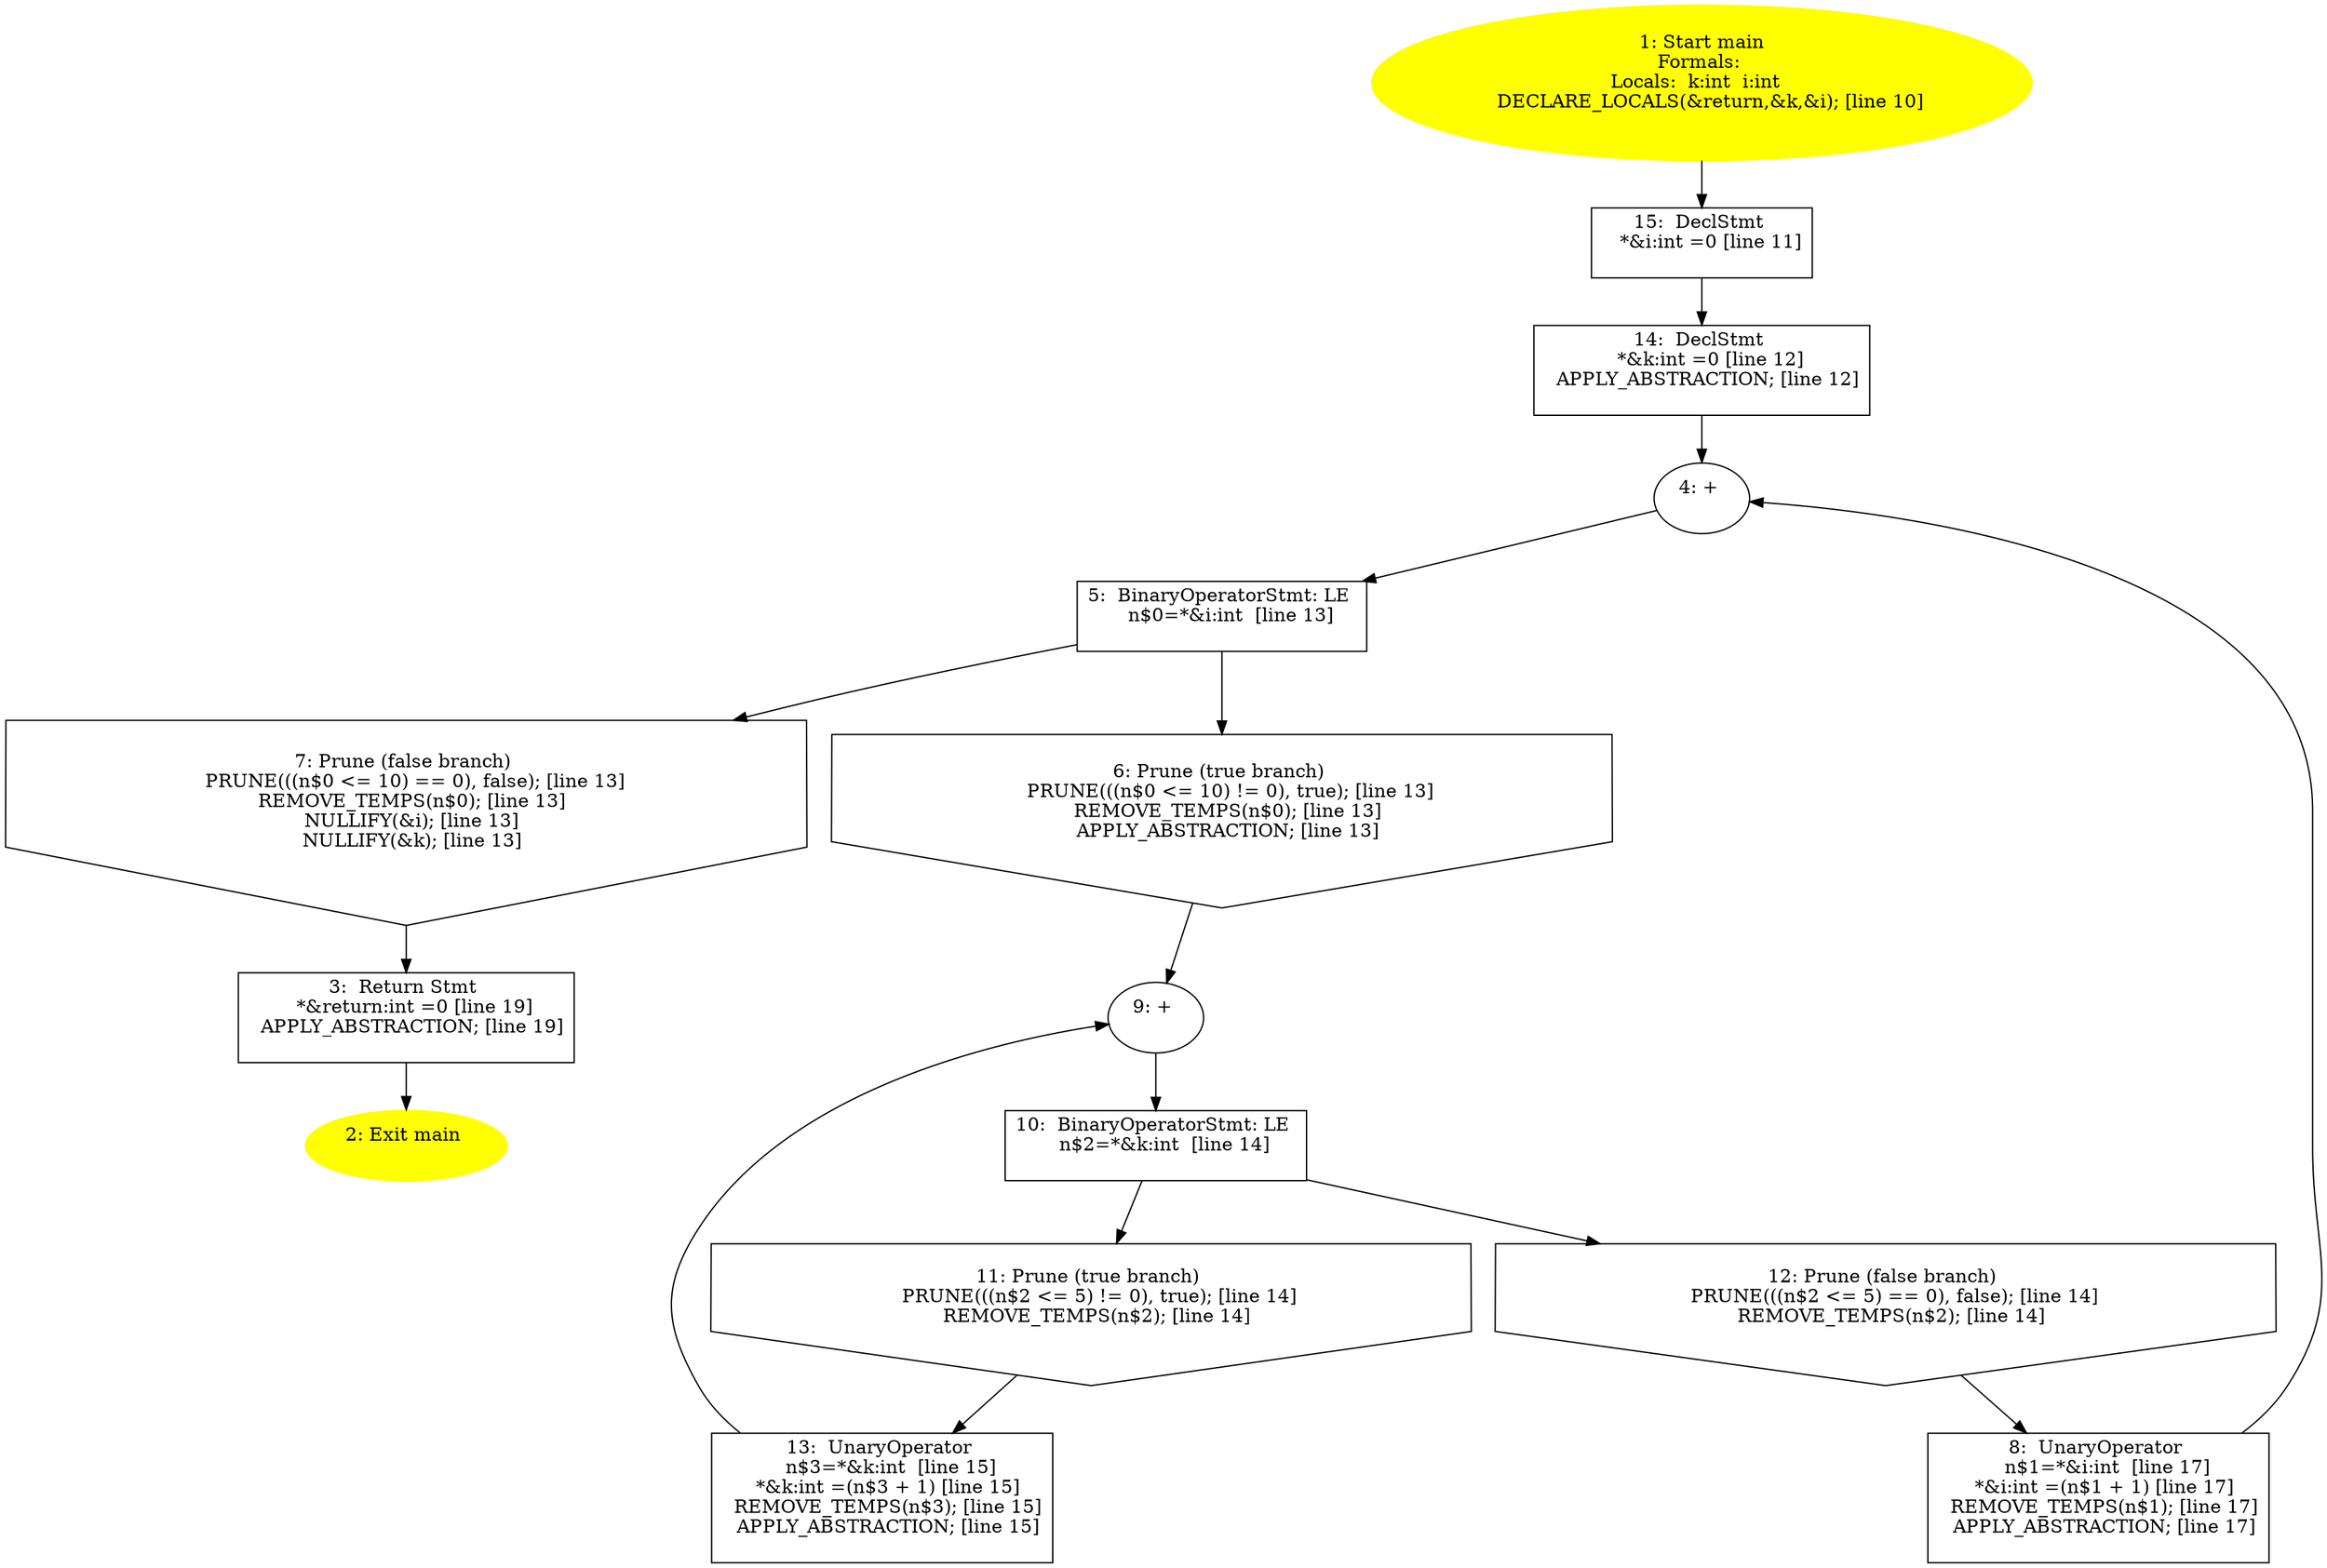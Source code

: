 /* @generated */
digraph iCFG {
15 [label="15:  DeclStmt \n   *&i:int =0 [line 11]\n " shape="box"]
	

	 15 -> 14 ;
14 [label="14:  DeclStmt \n   *&k:int =0 [line 12]\n  APPLY_ABSTRACTION; [line 12]\n " shape="box"]
	

	 14 -> 4 ;
13 [label="13:  UnaryOperator \n   n$3=*&k:int  [line 15]\n  *&k:int =(n$3 + 1) [line 15]\n  REMOVE_TEMPS(n$3); [line 15]\n  APPLY_ABSTRACTION; [line 15]\n " shape="box"]
	

	 13 -> 9 ;
12 [label="12: Prune (false branch) \n   PRUNE(((n$2 <= 5) == 0), false); [line 14]\n  REMOVE_TEMPS(n$2); [line 14]\n " shape="invhouse"]
	

	 12 -> 8 ;
11 [label="11: Prune (true branch) \n   PRUNE(((n$2 <= 5) != 0), true); [line 14]\n  REMOVE_TEMPS(n$2); [line 14]\n " shape="invhouse"]
	

	 11 -> 13 ;
10 [label="10:  BinaryOperatorStmt: LE \n   n$2=*&k:int  [line 14]\n " shape="box"]
	

	 10 -> 11 ;
	 10 -> 12 ;
9 [label="9: + \n  " ]
	

	 9 -> 10 ;
8 [label="8:  UnaryOperator \n   n$1=*&i:int  [line 17]\n  *&i:int =(n$1 + 1) [line 17]\n  REMOVE_TEMPS(n$1); [line 17]\n  APPLY_ABSTRACTION; [line 17]\n " shape="box"]
	

	 8 -> 4 ;
7 [label="7: Prune (false branch) \n   PRUNE(((n$0 <= 10) == 0), false); [line 13]\n  REMOVE_TEMPS(n$0); [line 13]\n  NULLIFY(&i); [line 13]\n  NULLIFY(&k); [line 13]\n " shape="invhouse"]
	

	 7 -> 3 ;
6 [label="6: Prune (true branch) \n   PRUNE(((n$0 <= 10) != 0), true); [line 13]\n  REMOVE_TEMPS(n$0); [line 13]\n  APPLY_ABSTRACTION; [line 13]\n " shape="invhouse"]
	

	 6 -> 9 ;
5 [label="5:  BinaryOperatorStmt: LE \n   n$0=*&i:int  [line 13]\n " shape="box"]
	

	 5 -> 6 ;
	 5 -> 7 ;
4 [label="4: + \n  " ]
	

	 4 -> 5 ;
3 [label="3:  Return Stmt \n   *&return:int =0 [line 19]\n  APPLY_ABSTRACTION; [line 19]\n " shape="box"]
	

	 3 -> 2 ;
2 [label="2: Exit main \n  " color=yellow style=filled]
	

1 [label="1: Start main\nFormals: \nLocals:  k:int  i:int  \n   DECLARE_LOCALS(&return,&k,&i); [line 10]\n " color=yellow style=filled]
	

	 1 -> 15 ;
}
